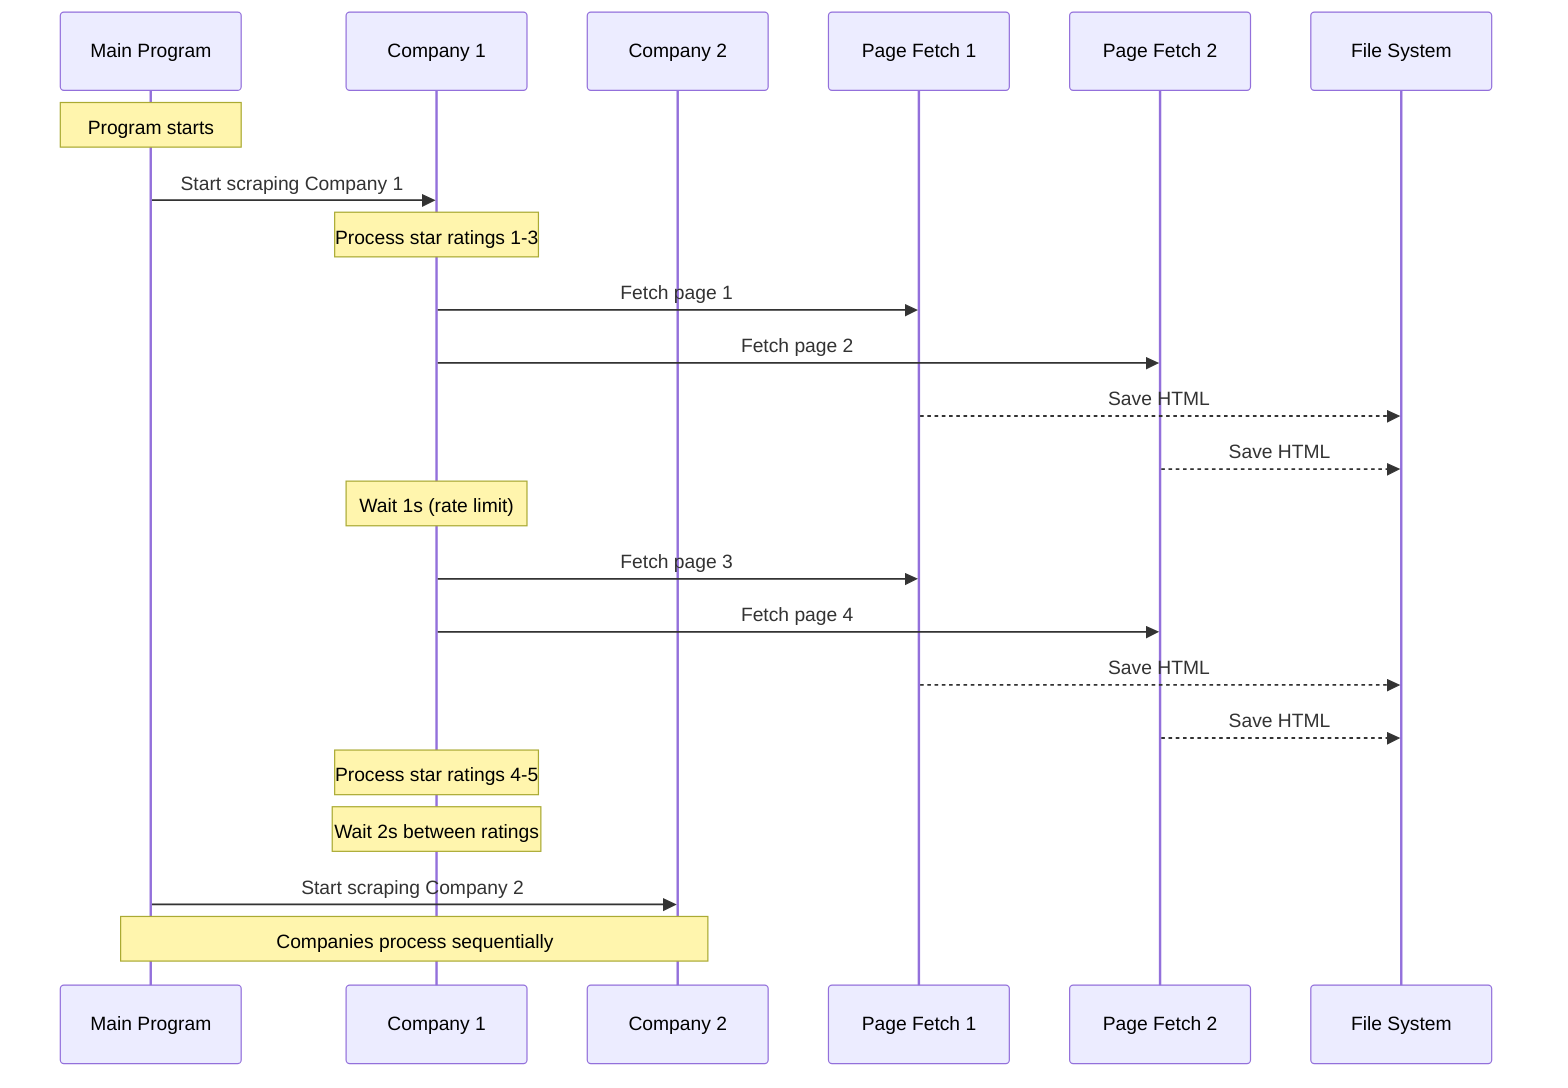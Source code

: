 sequenceDiagram
    participant M as Main Program
    participant C1 as Company 1
    participant C2 as Company 2
    participant P1 as Page Fetch 1
    participant P2 as Page Fetch 2
    participant F as File System

    Note over M: Program starts
    M->>C1: Start scraping Company 1
    
    Note over C1: Process star ratings 1-3
    C1->>P1: Fetch page 1
    C1->>P2: Fetch page 2
    
    P1-->>F: Save HTML
    P2-->>F: Save HTML
    
    Note over C1: Wait 1s (rate limit)
    
    C1->>P1: Fetch page 3
    C1->>P2: Fetch page 4
    
    P1-->>F: Save HTML
    P2-->>F: Save HTML
    
    Note over C1: Process star ratings 4-5
    Note over C1: Wait 2s between ratings
    
    M->>C2: Start scraping Company 2
    Note over M,C2: Companies process sequentially